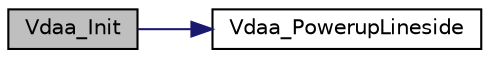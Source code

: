 digraph "Vdaa_Init"
{
  edge [fontname="Helvetica",fontsize="10",labelfontname="Helvetica",labelfontsize="10"];
  node [fontname="Helvetica",fontsize="10",shape=record];
  rankdir="LR";
  Node1 [label="Vdaa_Init",height=0.2,width=0.4,color="black", fillcolor="grey75", style="filled", fontcolor="black"];
  Node1 -> Node2 [color="midnightblue",fontsize="10",style="solid",fontname="Helvetica"];
  Node2 [label="Vdaa_PowerupLineside",height=0.2,width=0.4,color="black", fillcolor="white", style="filled",URL="$group___v_d_a_a___l_i_n_e___s_t_a_t_e.html#ga95f96c480f811aa65716938757148aa7",tooltip="This function powers up the Voice DAA lineside device. "];
}
